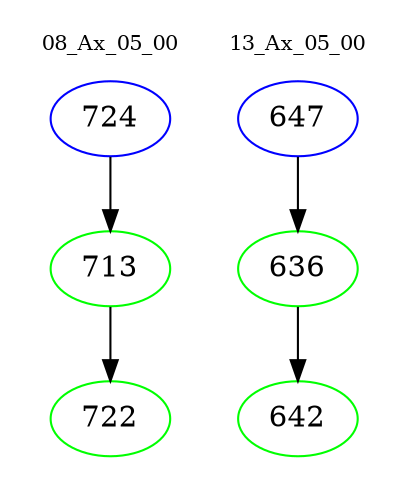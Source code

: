 digraph{
subgraph cluster_0 {
color = white
label = "08_Ax_05_00";
fontsize=10;
T0_724 [label="724", color="blue"]
T0_724 -> T0_713 [color="black"]
T0_713 [label="713", color="green"]
T0_713 -> T0_722 [color="black"]
T0_722 [label="722", color="green"]
}
subgraph cluster_1 {
color = white
label = "13_Ax_05_00";
fontsize=10;
T1_647 [label="647", color="blue"]
T1_647 -> T1_636 [color="black"]
T1_636 [label="636", color="green"]
T1_636 -> T1_642 [color="black"]
T1_642 [label="642", color="green"]
}
}
